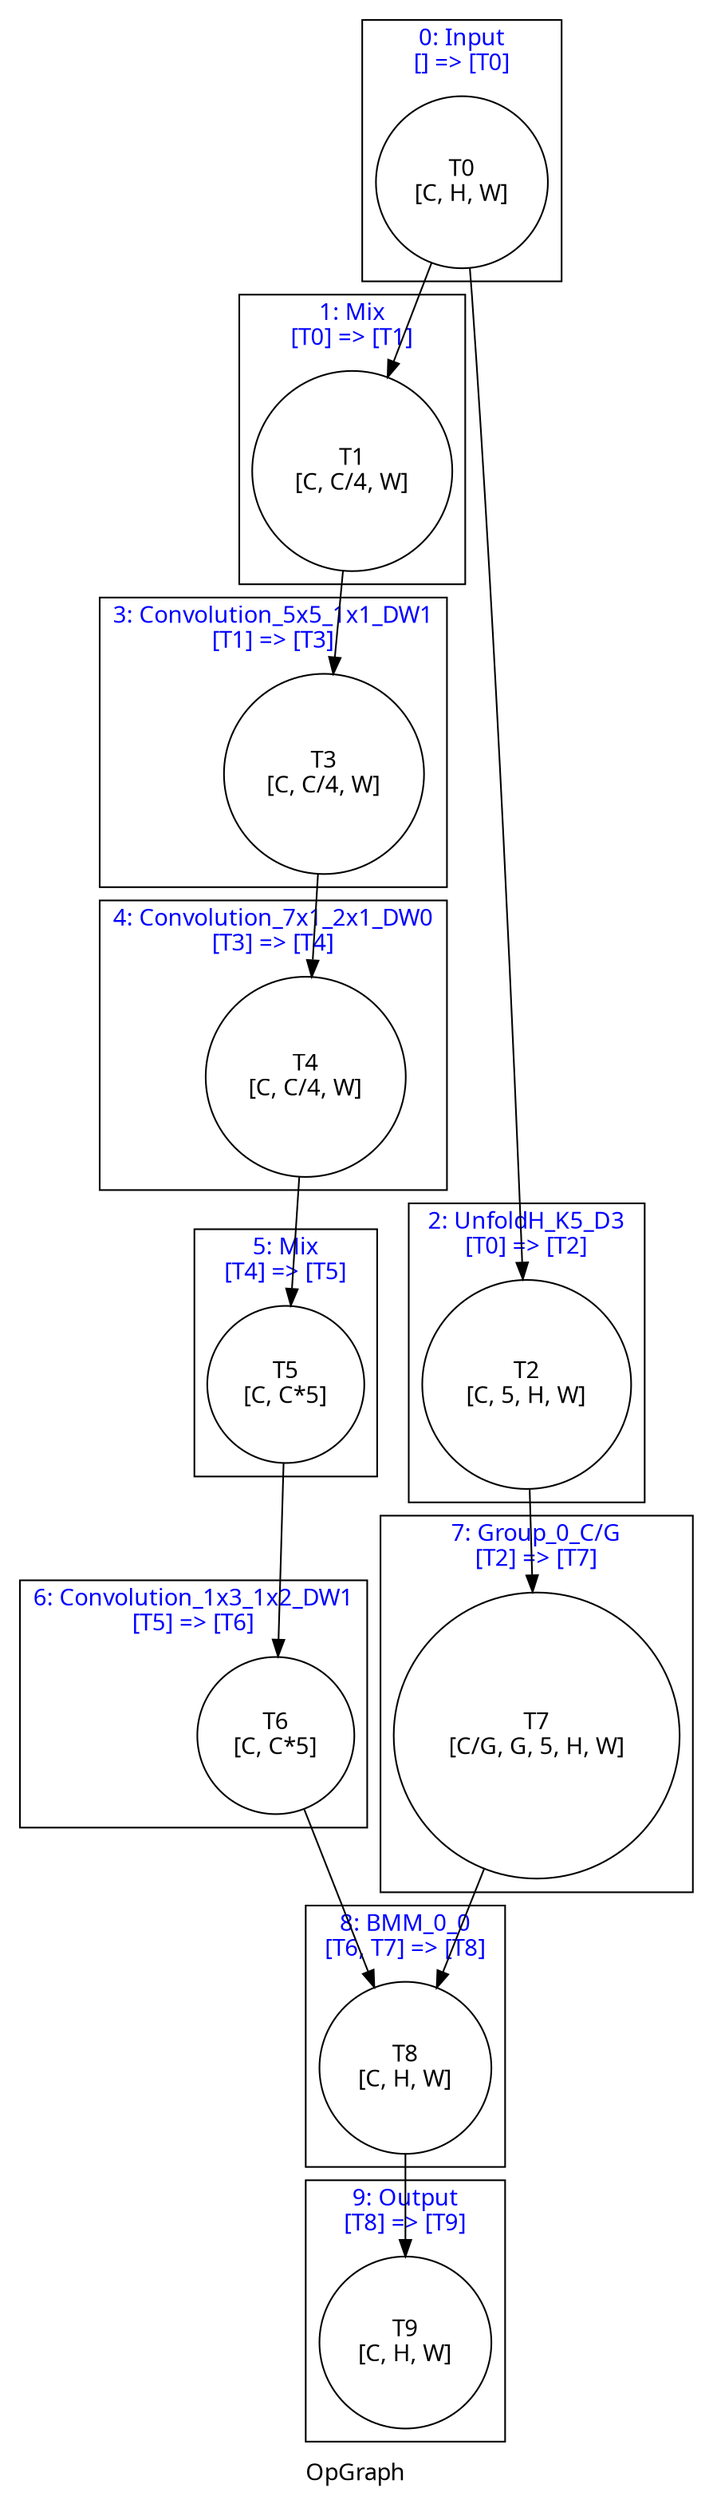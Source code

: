 digraph OpGraph {
    label = "OpGraph"
    fontname = "Graphik";
    subgraph tensors {
        node [shape = circle, color = black, fontname = "Graphik"]
        t_0; t_1; t_2; t_3; t_4; t_5; t_6; t_7; t_8; t_9; 
    }
    subgraph cluster_0 {
        fontcolor = blue;
        label = "0: Input\n[] => [T0]";
        t_0 [label = "T0\n[C, H, W]"];
    }
    subgraph cluster_1 {
        fontcolor = blue;
        label = "1: Mix\n[T0] => [T1]";
        t_1 [label = "T1\n[C, C/4, W]"];
    }
    subgraph cluster_2 {
        fontcolor = blue;
        label = "2: UnfoldH_K5_D3\n[T0] => [T2]";
        t_2 [label = "T2\n[C, 5, H, W]"];
    }
    subgraph cluster_3 {
        fontcolor = blue;
        label = "3: Convolution_5x5_1x1_DW1\n[T1] => [T3]";
        t_3 [label = "T3\n[C, C/4, W]"];
    }
    subgraph cluster_4 {
        fontcolor = blue;
        label = "4: Convolution_7x1_2x1_DW0\n[T3] => [T4]";
        t_4 [label = "T4\n[C, C/4, W]"];
    }
    subgraph cluster_5 {
        fontcolor = blue;
        label = "5: Mix\n[T4] => [T5]";
        t_5 [label = "T5\n[C, C*5]"];
    }
    subgraph cluster_6 {
        fontcolor = blue;
        label = "6: Convolution_1x3_1x2_DW1\n[T5] => [T6]";
        t_6 [label = "T6\n[C, C*5]"];
    }
    subgraph cluster_7 {
        fontcolor = blue;
        label = "7: Group_0_C/G\n[T2] => [T7]";
        t_7 [label = "T7\n[C/G, G, 5, H, W]"];
    }
    subgraph cluster_8 {
        fontcolor = blue;
        label = "8: BMM_0_0\n[T6, T7] => [T8]";
        t_8 [label = "T8\n[C, H, W]"];
    }
    subgraph cluster_9 {
        fontcolor = blue;
        label = "9: Output\n[T8] => [T9]";
        t_9 [label = "T9\n[C, H, W]"];
    }
    t_0 -> t_1;
    t_0 -> t_2;
    t_1 -> t_3;
    t_2 -> t_7;
    t_3 -> t_4;
    t_4 -> t_5;
    t_5 -> t_6;
    t_6 -> t_8;
    t_7 -> t_8;
    t_8 -> t_9;
}

